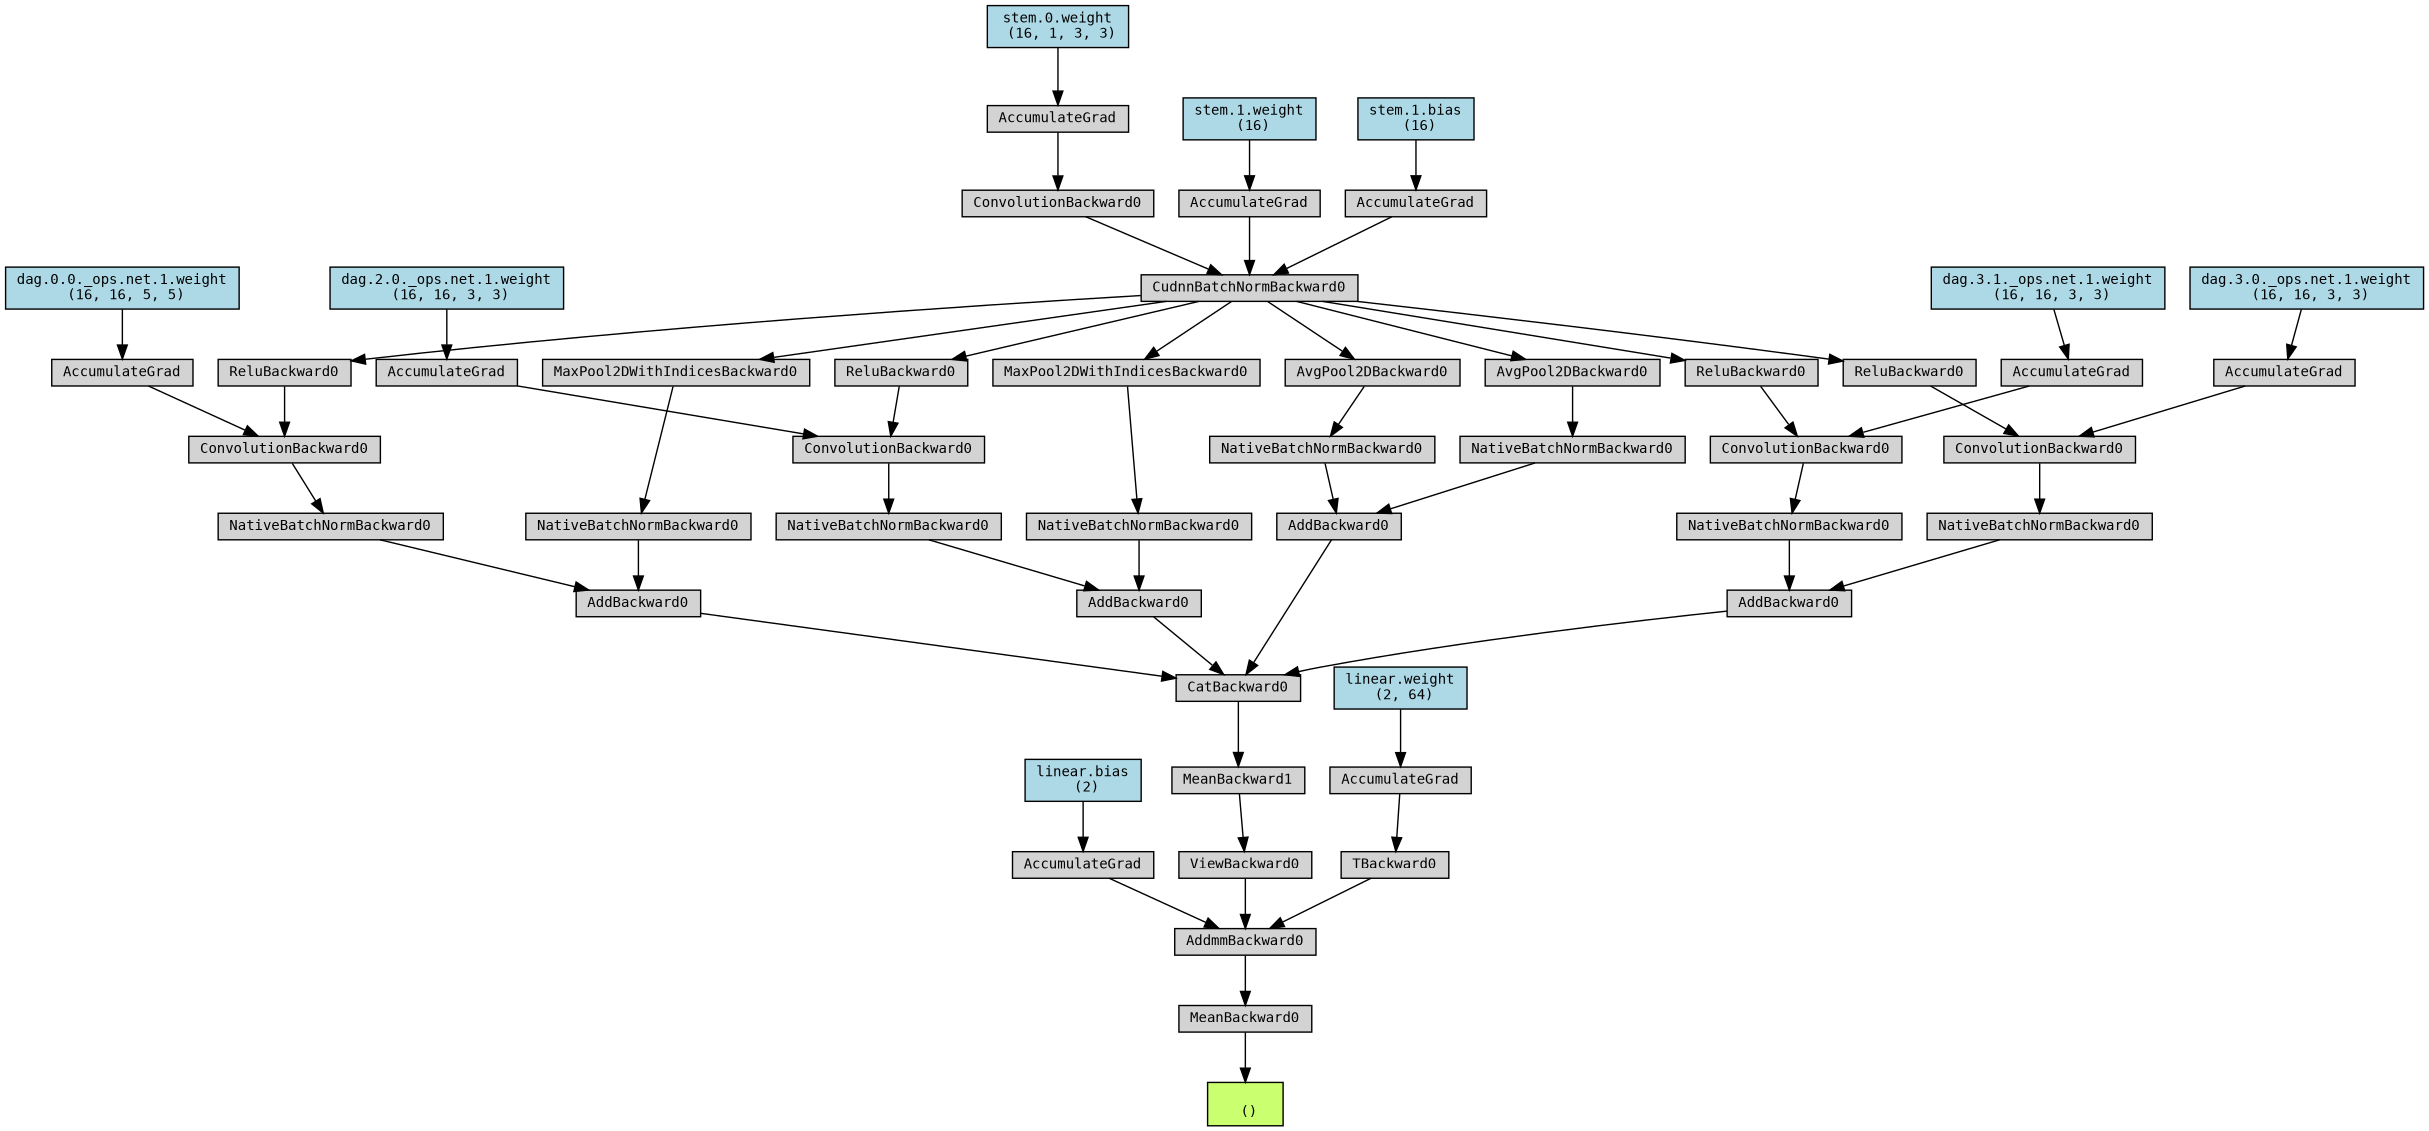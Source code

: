 digraph {
	graph [size="16.2,16.2"]
	node [align=left fontname=monospace fontsize=10 height=0.2 ranksep=0.1 shape=box style=filled]
	140544988820000 [label="
 ()" fillcolor=darkolivegreen1]
	140544993177552 [label=MeanBackward0]
	140544993175152 -> 140544993177552
	140544993175152 [label=AddmmBackward0]
	140544993175440 -> 140544993175152
	140544989186064 [label="linear.bias
 (2)" fillcolor=lightblue]
	140544989186064 -> 140544993175440
	140544993175440 [label=AccumulateGrad]
	140544993177216 -> 140544993175152
	140544993177216 [label=ViewBackward0]
	140544993176256 -> 140544993177216
	140544993176256 [label=MeanBackward1]
	140544989231232 -> 140544993176256
	140544989231232 [label=CatBackward0]
	140544989231280 -> 140544989231232
	140544989231280 [label=AddBackward0]
	140544989231616 -> 140544989231280
	140544989231616 [label=NativeBatchNormBackward0]
	140544989231424 -> 140544989231616
	140544989231424 [label=ConvolutionBackward0]
	140544989230896 -> 140544989231424
	140544989230896 [label=ReluBackward0]
	140544989230800 -> 140544989230896
	140544989230800 [label=CudnnBatchNormBackward0]
	140544989231712 -> 140544989230800
	140544989231712 [label=ConvolutionBackward0]
	140544989155136 -> 140544989231712
	140544989105344 [label="stem.0.weight
 (16, 1, 3, 3)" fillcolor=lightblue]
	140544989105344 -> 140544989155136
	140544989155136 [label=AccumulateGrad]
	140544989154128 -> 140544989230800
	140544989105264 [label="stem.1.weight
 (16)" fillcolor=lightblue]
	140544989105264 -> 140544989154128
	140544989154128 [label=AccumulateGrad]
	140544989154176 -> 140544989230800
	140544989105664 [label="stem.1.bias
 (16)" fillcolor=lightblue]
	140544989105664 -> 140544989154176
	140544989154176 [label=AccumulateGrad]
	140544989154224 -> 140544989231424
	140544989148320 [label="dag.0.0._ops.net.1.weight
 (16, 16, 5, 5)" fillcolor=lightblue]
	140544989148320 -> 140544989154224
	140544989154224 [label=AccumulateGrad]
	140544989229552 -> 140544989231280
	140544989229552 [label=NativeBatchNormBackward0]
	140544989231568 -> 140544989229552
	140544989231568 [label=MaxPool2DWithIndicesBackward0]
	140544989230800 -> 140544989231568
	140544989231328 -> 140544989231232
	140544989231328 [label=AddBackward0]
	140544989230944 -> 140544989231328
	140544989230944 [label=NativeBatchNormBackward0]
	140544989229408 -> 140544989230944
	140544989229408 [label=AvgPool2DBackward0]
	140544989230800 -> 140544989229408
	140544989229504 -> 140544989231328
	140544989229504 [label=NativeBatchNormBackward0]
	140544989229792 -> 140544989229504
	140544989229792 [label=AvgPool2DBackward0]
	140544989230800 -> 140544989229792
	140544989230992 -> 140544989231232
	140544989230992 [label=AddBackward0]
	140544989229264 -> 140544989230992
	140544989229264 [label=NativeBatchNormBackward0]
	140544989229216 -> 140544989229264
	140544989229216 [label=ConvolutionBackward0]
	140544989231184 -> 140544989229216
	140544989231184 [label=ReluBackward0]
	140544989230800 -> 140544989231184
	140544989154896 -> 140544989229216
	140544989185424 [label="dag.2.0._ops.net.1.weight
 (16, 16, 3, 3)" fillcolor=lightblue]
	140544989185424 -> 140544989154896
	140544989154896 [label=AccumulateGrad]
	140544989229600 -> 140544989230992
	140544989229600 [label=NativeBatchNormBackward0]
	140544989229744 -> 140544989229600
	140544989229744 [label=MaxPool2DWithIndicesBackward0]
	140544989230800 -> 140544989229744
	140544989230176 -> 140544989231232
	140544989230176 [label=AddBackward0]
	140544989231136 -> 140544989230176
	140544989231136 [label=NativeBatchNormBackward0]
	140544989229312 -> 140544989231136
	140544989229312 [label=ConvolutionBackward0]
	140544989231376 -> 140544989229312
	140544989231376 [label=ReluBackward0]
	140544989230800 -> 140544989231376
	140544989154464 -> 140544989229312
	140544989184704 [label="dag.3.0._ops.net.1.weight
 (16, 16, 3, 3)" fillcolor=lightblue]
	140544989184704 -> 140544989154464
	140544989154464 [label=AccumulateGrad]
	140544989229168 -> 140544989230176
	140544989229168 [label=NativeBatchNormBackward0]
	140544989229120 -> 140544989229168
	140544989229120 [label=ConvolutionBackward0]
	140544989231904 -> 140544989229120
	140544989231904 [label=ReluBackward0]
	140544989230800 -> 140544989231904
	140544989154032 -> 140544989229120
	140544989184064 [label="dag.3.1._ops.net.1.weight
 (16, 16, 3, 3)" fillcolor=lightblue]
	140544989184064 -> 140544989154032
	140544989154032 [label=AccumulateGrad]
	140544993177264 -> 140544993175152
	140544993177264 [label=TBackward0]
	140544989152640 -> 140544993177264
	140544989186144 [label="linear.weight
 (2, 64)" fillcolor=lightblue]
	140544989186144 -> 140544989152640
	140544989152640 [label=AccumulateGrad]
	140544993177552 -> 140544988820000
}
